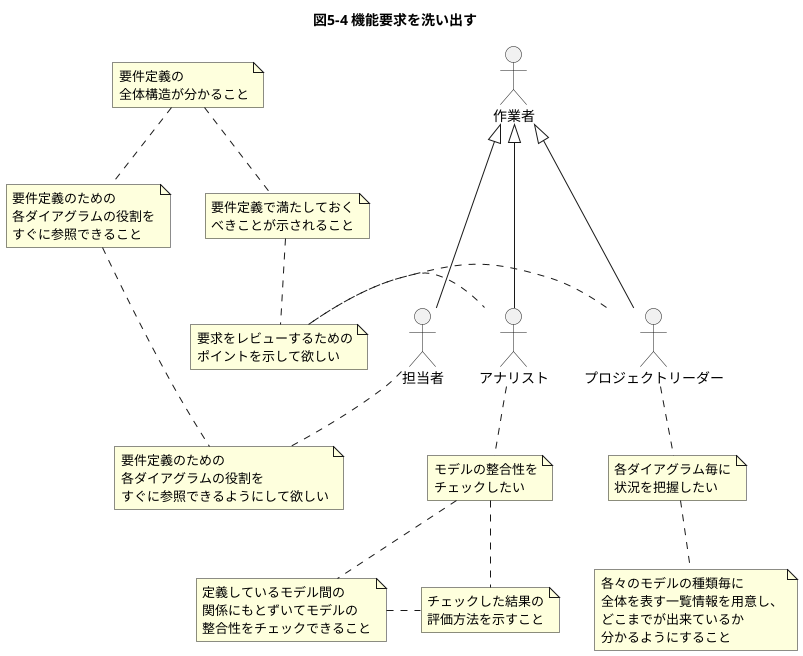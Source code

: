 @startuml
title 図5-4 機能要求を洗い出す
actor 作業者 as A1
actor アナリスト as A2
actor プロジェクトリーダー as A3
actor 担当者 as A4
note "要求をレビューするための\nポイントを示して欲しい" as N1
note "各ダイアグラム毎に\n状況を把握したい" as N2
note "モデルの整合性を\nチェックしたい" as N3
note "要件定義のための\n各ダイアグラムの役割を\nすぐに参照できるようにして欲しい" as N4
note "要件定義の\n全体構造が分かること" as N5
note "要件定義のための\n各ダイアグラムの役割を\nすぐに参照できること" as N6
note "要件定義で満たしておく\nべきことが示されること" as N7
note "定義しているモデル間の\n関係にもとずいてモデルの\n整合性をチェックできること" as N8
note "チェックした結果の\n評価方法を示すこと" as N9
note "各々のモデルの種類毎に\n全体を表す一覧情報を用意し、\nどこまでが出来ているか\n分かるようにすること" as N10
N5 .. N6
N6 .. N4
N5 .. N7
N7 .. N1
A1 <|--- A2
A1 <|-- A3
A1 <|--- A4
A4 -[hidden]right- A2
A2 -[hidden]right- A3
A3 .right. N1
N1 .right. A2
A3 .down. N2
A2 .down. N3
A4 .down. N4
N3 .. N8
N3 .. N9
N8 .right. N9
N2 .. N10
@enduml